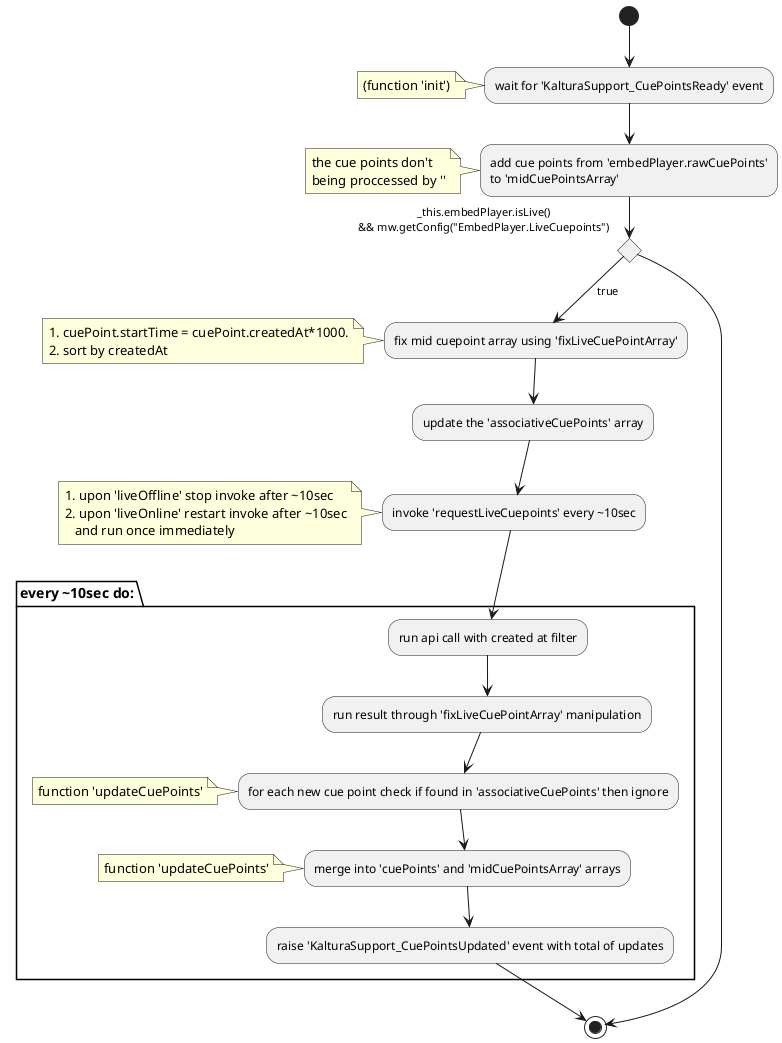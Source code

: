 @startuml

(*) --> wait for 'KalturaSupport_CuePointsReady' event
note left: (function 'init')
--> "add cue points from 'embedPlayer.rawCuePoints'\nto 'midCuePointsArray'"
note left
the cue points don't
being proccessed by ''
endnote
if _this.embedPlayer.isLive()\n&& mw.getConfig("EmbedPlayer.LiveCuepoints") then
--> [true] "fix mid cuepoint array using 'fixLiveCuePointArray'"
note left
1. cuePoint.startTime = cuePoint.createdAt*1000.
2. sort by createdAt
end note
--> update the 'associativeCuePoints' array
--> invoke 'requestLiveCuepoints' every ~10sec
note left
1. upon 'liveOffline' stop invoke after ~10sec
2. upon 'liveOnline' restart invoke after ~10sec
   and run once immediately
end note
partition "every ~10sec do:" {
--> run api call with created at filter
--> run result through 'fixLiveCuePointArray' manipulation
--> for each new cue point check if found in 'associativeCuePoints' then ignore
note left: function 'updateCuePoints'
--> merge into 'cuePoints' and 'midCuePointsArray' arrays
note left: function 'updateCuePoints'

--> raise 'KalturaSupport_CuePointsUpdated' event with total of updates
}
--> (*)
else
--> (*)
end if
@enduml